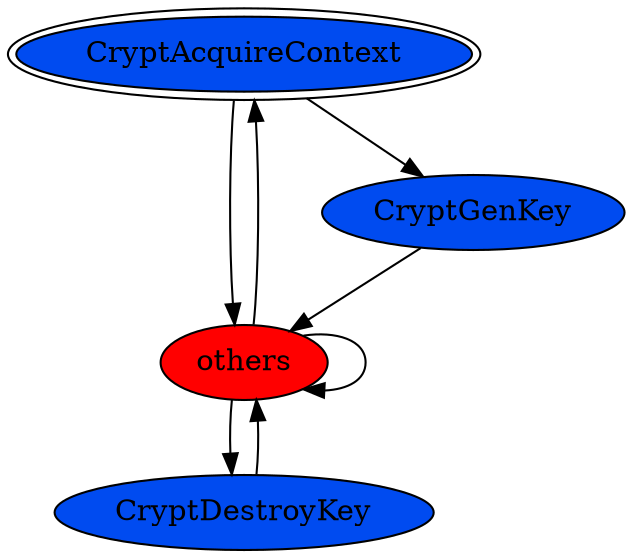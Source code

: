 digraph "./REPORTS/6794/API_PER_CATEGORY/CryptGenKey.exe_3600_Cryptography_API_per_Category_Transition_Matrix" {
	CryptAcquireContext [label=CryptAcquireContext fillcolor="#004bf0" peripheries=2 style=filled]
	others [label=others fillcolor=red style=filled]
	CryptAcquireContext -> others [label=""]
	CryptGenKey [label=CryptGenKey fillcolor="#004bf0" style=filled]
	CryptAcquireContext -> CryptGenKey [label=""]
	others -> CryptAcquireContext [label=""]
	others -> others [label=""]
	CryptDestroyKey [label=CryptDestroyKey fillcolor="#004bf0" style=filled]
	others -> CryptDestroyKey [label=""]
	CryptGenKey -> others [label=""]
	CryptDestroyKey -> others [label=""]
}
